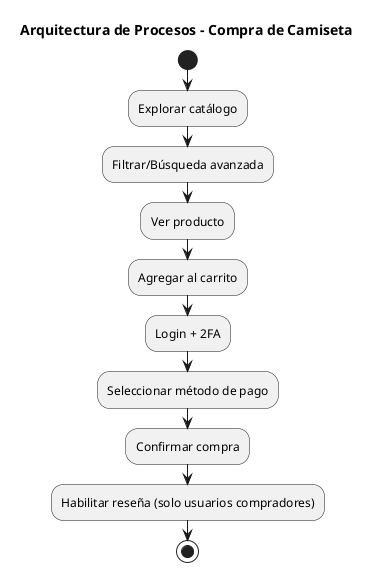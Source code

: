 @startuml EpicKick_Process
title Arquitectura de Procesos - Compra de Camiseta

start
:Explorar catálogo;
:Filtrar/Búsqueda avanzada;
:Ver producto;
:Agregar al carrito;
:Login + 2FA;
:Seleccionar método de pago;
:Confirmar compra;
:Habilitar reseña (solo usuarios compradores);
stop

@enduml